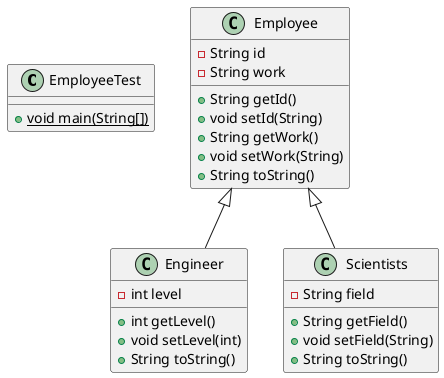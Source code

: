 @startuml
class EmployeeTest {
+ {static} void main(String[])
}
class Employee {
- String id
- String work
+ String getId()
+ void setId(String)
+ String getWork()
+ void setWork(String)
+ String toString()
}
class Engineer {
- int level
+ int getLevel()
+ void setLevel(int)
+ String toString()
}
class Scientists {
- String field
+ String getField()
+ void setField(String)
+ String toString()
}


Employee <|-- Engineer
Employee <|-- Scientists
@enduml